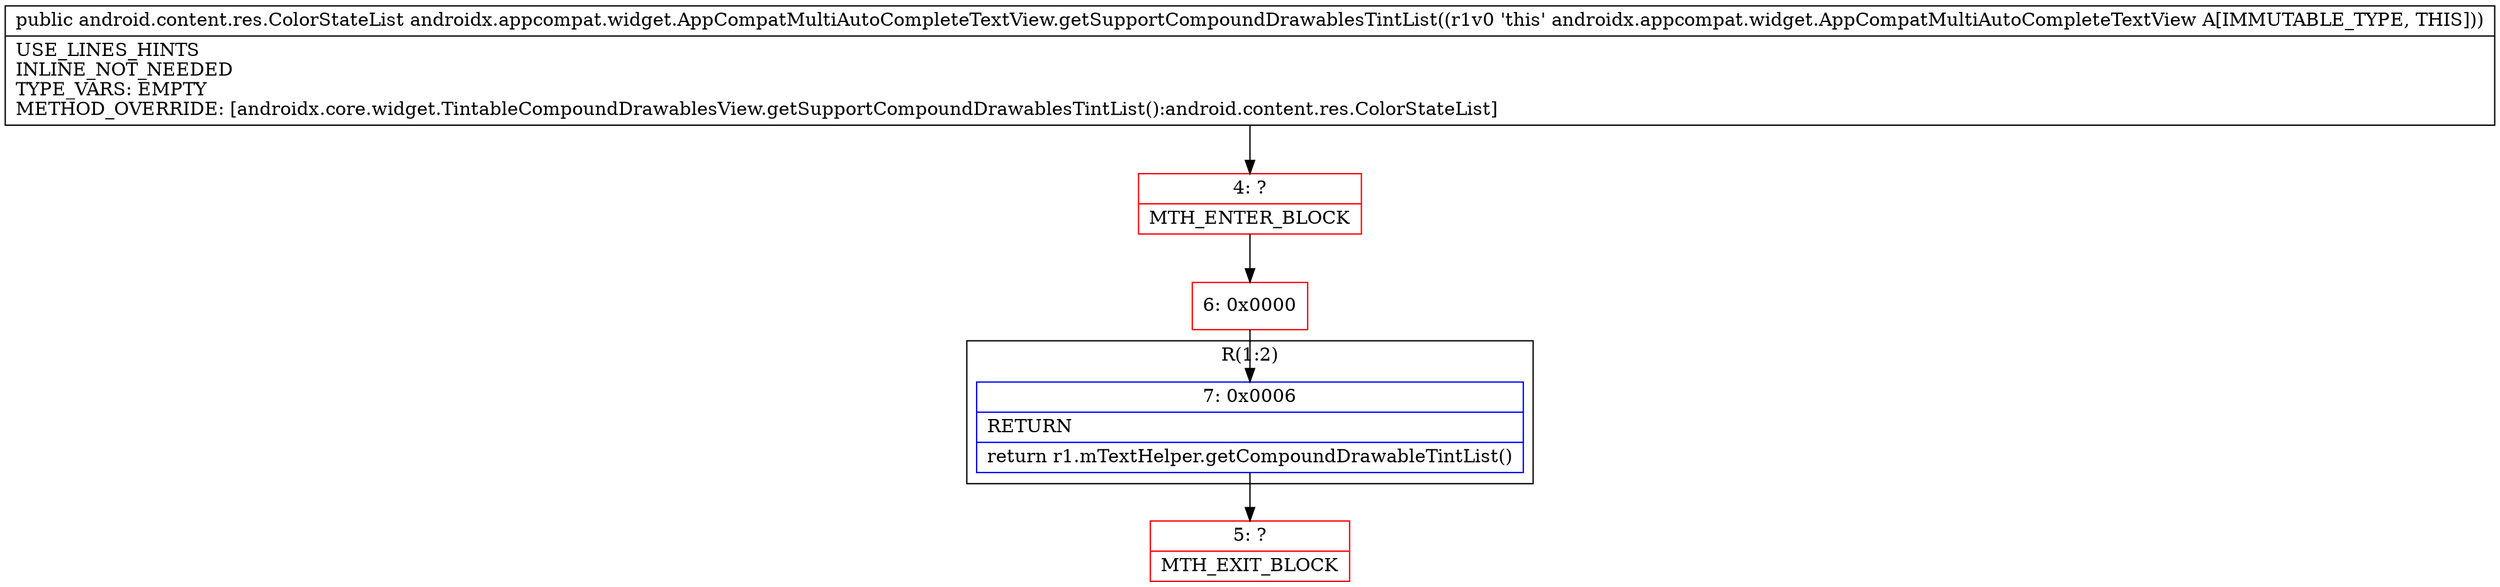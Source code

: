 digraph "CFG forandroidx.appcompat.widget.AppCompatMultiAutoCompleteTextView.getSupportCompoundDrawablesTintList()Landroid\/content\/res\/ColorStateList;" {
subgraph cluster_Region_1393590351 {
label = "R(1:2)";
node [shape=record,color=blue];
Node_7 [shape=record,label="{7\:\ 0x0006|RETURN\l|return r1.mTextHelper.getCompoundDrawableTintList()\l}"];
}
Node_4 [shape=record,color=red,label="{4\:\ ?|MTH_ENTER_BLOCK\l}"];
Node_6 [shape=record,color=red,label="{6\:\ 0x0000}"];
Node_5 [shape=record,color=red,label="{5\:\ ?|MTH_EXIT_BLOCK\l}"];
MethodNode[shape=record,label="{public android.content.res.ColorStateList androidx.appcompat.widget.AppCompatMultiAutoCompleteTextView.getSupportCompoundDrawablesTintList((r1v0 'this' androidx.appcompat.widget.AppCompatMultiAutoCompleteTextView A[IMMUTABLE_TYPE, THIS]))  | USE_LINES_HINTS\lINLINE_NOT_NEEDED\lTYPE_VARS: EMPTY\lMETHOD_OVERRIDE: [androidx.core.widget.TintableCompoundDrawablesView.getSupportCompoundDrawablesTintList():android.content.res.ColorStateList]\l}"];
MethodNode -> Node_4;Node_7 -> Node_5;
Node_4 -> Node_6;
Node_6 -> Node_7;
}

